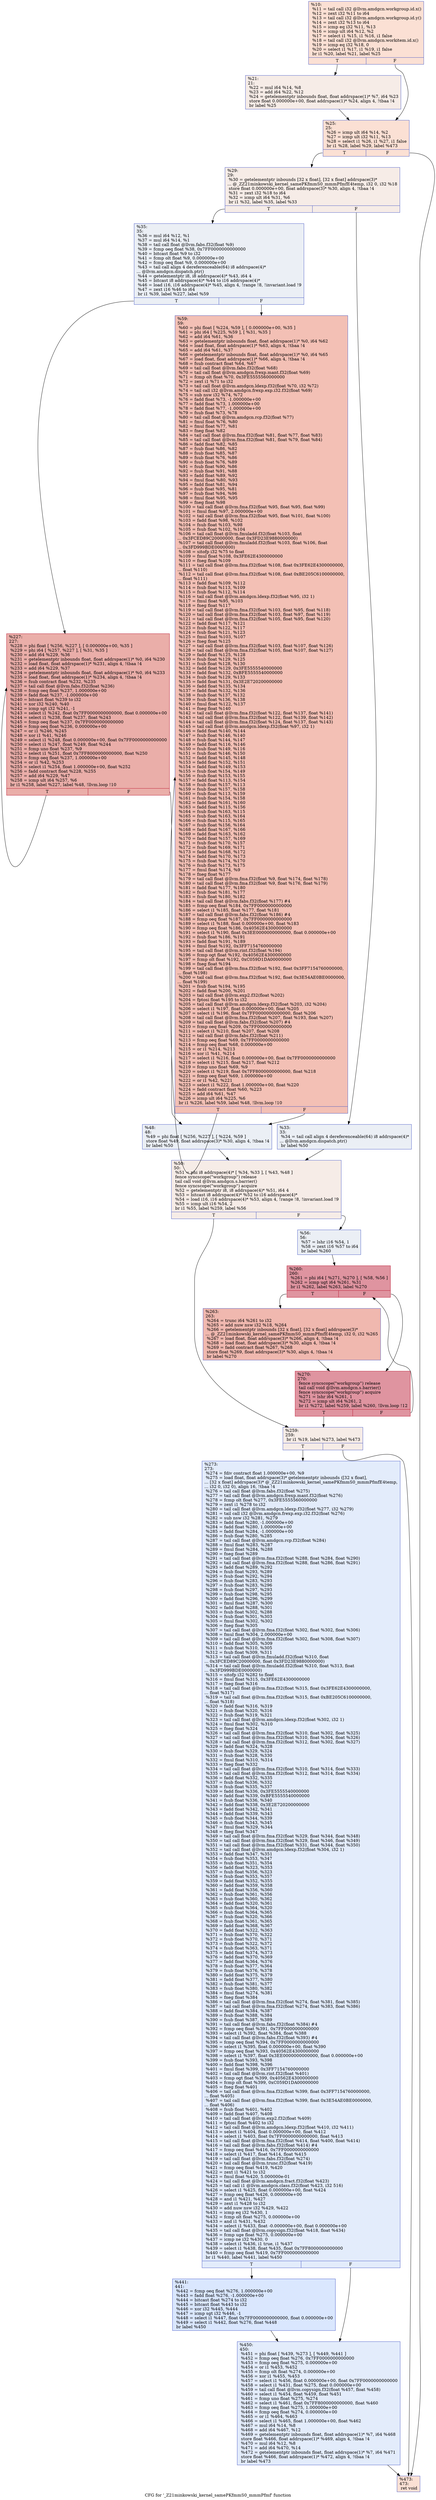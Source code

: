 digraph "CFG for '_Z21minkowski_kernel_samePKfmmS0_mmmPfmf' function" {
	label="CFG for '_Z21minkowski_kernel_samePKfmmS0_mmmPfmf' function";

	Node0x576ea40 [shape=record,color="#3d50c3ff", style=filled, fillcolor="#f7b99e70",label="{%10:\l  %11 = tail call i32 @llvm.amdgcn.workgroup.id.x()\l  %12 = zext i32 %11 to i64\l  %13 = tail call i32 @llvm.amdgcn.workgroup.id.y()\l  %14 = zext i32 %13 to i64\l  %15 = icmp eq i32 %11, %13\l  %16 = icmp ult i64 %12, %2\l  %17 = select i1 %15, i1 %16, i1 false\l  %18 = tail call i32 @llvm.amdgcn.workitem.id.x()\l  %19 = icmp eq i32 %18, 0\l  %20 = select i1 %17, i1 %19, i1 false\l  br i1 %20, label %21, label %25\l|{<s0>T|<s1>F}}"];
	Node0x576ea40:s0 -> Node0x5770240;
	Node0x576ea40:s1 -> Node0x57702d0;
	Node0x5770240 [shape=record,color="#3d50c3ff", style=filled, fillcolor="#ead5c970",label="{%21:\l21:                                               \l  %22 = mul i64 %14, %8\l  %23 = add i64 %22, %12\l  %24 = getelementptr inbounds float, float addrspace(1)* %7, i64 %23\l  store float 0.000000e+00, float addrspace(1)* %24, align 4, !tbaa !4\l  br label %25\l}"];
	Node0x5770240 -> Node0x57702d0;
	Node0x57702d0 [shape=record,color="#3d50c3ff", style=filled, fillcolor="#f7b99e70",label="{%25:\l25:                                               \l  %26 = icmp ult i64 %14, %2\l  %27 = icmp ult i32 %11, %13\l  %28 = select i1 %26, i1 %27, i1 false\l  br i1 %28, label %29, label %473\l|{<s0>T|<s1>F}}"];
	Node0x57702d0:s0 -> Node0x5771e60;
	Node0x57702d0:s1 -> Node0x5771eb0;
	Node0x5771e60 [shape=record,color="#3d50c3ff", style=filled, fillcolor="#ead5c970",label="{%29:\l29:                                               \l  %30 = getelementptr inbounds [32 x float], [32 x float] addrspace(3)*\l... @_ZZ21minkowski_kernel_samePKfmmS0_mmmPfmfE4temp, i32 0, i32 %18\l  store float 0.000000e+00, float addrspace(3)* %30, align 4, !tbaa !4\l  %31 = zext i32 %18 to i64\l  %32 = icmp ult i64 %31, %6\l  br i1 %32, label %35, label %33\l|{<s0>T|<s1>F}}"];
	Node0x5771e60:s0 -> Node0x5772040;
	Node0x5771e60:s1 -> Node0x576f730;
	Node0x576f730 [shape=record,color="#3d50c3ff", style=filled, fillcolor="#d1dae970",label="{%33:\l33:                                               \l  %34 = tail call align 4 dereferenceable(64) i8 addrspace(4)*\l... @llvm.amdgcn.dispatch.ptr()\l  br label %50\l}"];
	Node0x576f730 -> Node0x5772d20;
	Node0x5772040 [shape=record,color="#3d50c3ff", style=filled, fillcolor="#d1dae970",label="{%35:\l35:                                               \l  %36 = mul i64 %12, %1\l  %37 = mul i64 %14, %1\l  %38 = tail call float @llvm.fabs.f32(float %9)\l  %39 = fcmp oeq float %38, 0x7FF0000000000000\l  %40 = bitcast float %9 to i32\l  %41 = fcmp olt float %9, 0.000000e+00\l  %42 = fcmp oeq float %9, 0.000000e+00\l  %43 = tail call align 4 dereferenceable(64) i8 addrspace(4)*\l... @llvm.amdgcn.dispatch.ptr()\l  %44 = getelementptr i8, i8 addrspace(4)* %43, i64 4\l  %45 = bitcast i8 addrspace(4)* %44 to i16 addrspace(4)*\l  %46 = load i16, i16 addrspace(4)* %45, align 4, !range !8, !invariant.load !9\l  %47 = zext i16 %46 to i64\l  br i1 %39, label %227, label %59\l|{<s0>T|<s1>F}}"];
	Node0x5772040:s0 -> Node0x5773940;
	Node0x5772040:s1 -> Node0x57739d0;
	Node0x5773b10 [shape=record,color="#3d50c3ff", style=filled, fillcolor="#d1dae970",label="{%48:\l48:                                               \l  %49 = phi float [ %256, %227 ], [ %224, %59 ]\l  store float %49, float addrspace(3)* %30, align 4, !tbaa !4\l  br label %50\l}"];
	Node0x5773b10 -> Node0x5772d20;
	Node0x5772d20 [shape=record,color="#3d50c3ff", style=filled, fillcolor="#ead5c970",label="{%50:\l50:                                               \l  %51 = phi i8 addrspace(4)* [ %34, %33 ], [ %43, %48 ]\l  fence syncscope(\"workgroup\") release\l  tail call void @llvm.amdgcn.s.barrier()\l  fence syncscope(\"workgroup\") acquire\l  %52 = getelementptr i8, i8 addrspace(4)* %51, i64 4\l  %53 = bitcast i8 addrspace(4)* %52 to i16 addrspace(4)*\l  %54 = load i16, i16 addrspace(4)* %53, align 4, !range !8, !invariant.load !9\l  %55 = icmp ult i16 %54, 2\l  br i1 %55, label %259, label %56\l|{<s0>T|<s1>F}}"];
	Node0x5772d20:s0 -> Node0x5774fd0;
	Node0x5772d20:s1 -> Node0x5775060;
	Node0x5775060 [shape=record,color="#3d50c3ff", style=filled, fillcolor="#d1dae970",label="{%56:\l56:                                               \l  %57 = lshr i16 %54, 1\l  %58 = zext i16 %57 to i64\l  br label %260\l}"];
	Node0x5775060 -> Node0x57752d0;
	Node0x57739d0 [shape=record,color="#3d50c3ff", style=filled, fillcolor="#e5705870",label="{%59:\l59:                                               \l  %60 = phi float [ %224, %59 ], [ 0.000000e+00, %35 ]\l  %61 = phi i64 [ %225, %59 ], [ %31, %35 ]\l  %62 = add i64 %61, %36\l  %63 = getelementptr inbounds float, float addrspace(1)* %0, i64 %62\l  %64 = load float, float addrspace(1)* %63, align 4, !tbaa !4\l  %65 = add i64 %61, %37\l  %66 = getelementptr inbounds float, float addrspace(1)* %0, i64 %65\l  %67 = load float, float addrspace(1)* %66, align 4, !tbaa !4\l  %68 = fsub contract float %64, %67\l  %69 = tail call float @llvm.fabs.f32(float %68)\l  %70 = tail call float @llvm.amdgcn.frexp.mant.f32(float %69)\l  %71 = fcmp olt float %70, 0x3FE5555560000000\l  %72 = zext i1 %71 to i32\l  %73 = tail call float @llvm.amdgcn.ldexp.f32(float %70, i32 %72)\l  %74 = tail call i32 @llvm.amdgcn.frexp.exp.i32.f32(float %69)\l  %75 = sub nsw i32 %74, %72\l  %76 = fadd float %73, -1.000000e+00\l  %77 = fadd float %73, 1.000000e+00\l  %78 = fadd float %77, -1.000000e+00\l  %79 = fsub float %73, %78\l  %80 = tail call float @llvm.amdgcn.rcp.f32(float %77)\l  %81 = fmul float %76, %80\l  %82 = fmul float %77, %81\l  %83 = fneg float %82\l  %84 = tail call float @llvm.fma.f32(float %81, float %77, float %83)\l  %85 = tail call float @llvm.fma.f32(float %81, float %79, float %84)\l  %86 = fadd float %82, %85\l  %87 = fsub float %86, %82\l  %88 = fsub float %85, %87\l  %89 = fsub float %76, %86\l  %90 = fsub float %76, %89\l  %91 = fsub float %90, %86\l  %92 = fsub float %91, %88\l  %93 = fadd float %89, %92\l  %94 = fmul float %80, %93\l  %95 = fadd float %81, %94\l  %96 = fsub float %95, %81\l  %97 = fsub float %94, %96\l  %98 = fmul float %95, %95\l  %99 = fneg float %98\l  %100 = tail call float @llvm.fma.f32(float %95, float %95, float %99)\l  %101 = fmul float %97, 2.000000e+00\l  %102 = tail call float @llvm.fma.f32(float %95, float %101, float %100)\l  %103 = fadd float %98, %102\l  %104 = fsub float %103, %98\l  %105 = fsub float %102, %104\l  %106 = tail call float @llvm.fmuladd.f32(float %103, float\l... 0x3FCED89C20000000, float 0x3FD23E9880000000)\l  %107 = tail call float @llvm.fmuladd.f32(float %103, float %106, float\l... 0x3FD999BDE0000000)\l  %108 = sitofp i32 %75 to float\l  %109 = fmul float %108, 0x3FE62E4300000000\l  %110 = fneg float %109\l  %111 = tail call float @llvm.fma.f32(float %108, float 0x3FE62E4300000000,\l... float %110)\l  %112 = tail call float @llvm.fma.f32(float %108, float 0xBE205C6100000000,\l... float %111)\l  %113 = fadd float %109, %112\l  %114 = fsub float %113, %109\l  %115 = fsub float %112, %114\l  %116 = tail call float @llvm.amdgcn.ldexp.f32(float %95, i32 1)\l  %117 = fmul float %95, %103\l  %118 = fneg float %117\l  %119 = tail call float @llvm.fma.f32(float %103, float %95, float %118)\l  %120 = tail call float @llvm.fma.f32(float %103, float %97, float %119)\l  %121 = tail call float @llvm.fma.f32(float %105, float %95, float %120)\l  %122 = fadd float %117, %121\l  %123 = fsub float %122, %117\l  %124 = fsub float %121, %123\l  %125 = fmul float %103, %107\l  %126 = fneg float %125\l  %127 = tail call float @llvm.fma.f32(float %103, float %107, float %126)\l  %128 = tail call float @llvm.fma.f32(float %105, float %107, float %127)\l  %129 = fadd float %125, %128\l  %130 = fsub float %129, %125\l  %131 = fsub float %128, %130\l  %132 = fadd float %129, 0x3FE5555540000000\l  %133 = fadd float %132, 0xBFE5555540000000\l  %134 = fsub float %129, %133\l  %135 = fadd float %131, 0x3E2E720200000000\l  %136 = fadd float %135, %134\l  %137 = fadd float %132, %136\l  %138 = fsub float %137, %132\l  %139 = fsub float %136, %138\l  %140 = fmul float %122, %137\l  %141 = fneg float %140\l  %142 = tail call float @llvm.fma.f32(float %122, float %137, float %141)\l  %143 = tail call float @llvm.fma.f32(float %122, float %139, float %142)\l  %144 = tail call float @llvm.fma.f32(float %124, float %137, float %143)\l  %145 = tail call float @llvm.amdgcn.ldexp.f32(float %97, i32 1)\l  %146 = fadd float %140, %144\l  %147 = fsub float %146, %140\l  %148 = fsub float %144, %147\l  %149 = fadd float %116, %146\l  %150 = fsub float %149, %116\l  %151 = fsub float %146, %150\l  %152 = fadd float %145, %148\l  %153 = fadd float %152, %151\l  %154 = fadd float %149, %153\l  %155 = fsub float %154, %149\l  %156 = fsub float %153, %155\l  %157 = fadd float %113, %154\l  %158 = fsub float %157, %113\l  %159 = fsub float %157, %158\l  %160 = fsub float %113, %159\l  %161 = fsub float %154, %158\l  %162 = fadd float %161, %160\l  %163 = fadd float %115, %156\l  %164 = fsub float %163, %115\l  %165 = fsub float %163, %164\l  %166 = fsub float %115, %165\l  %167 = fsub float %156, %164\l  %168 = fadd float %167, %166\l  %169 = fadd float %163, %162\l  %170 = fadd float %157, %169\l  %171 = fsub float %170, %157\l  %172 = fsub float %169, %171\l  %173 = fadd float %168, %172\l  %174 = fadd float %170, %173\l  %175 = fsub float %174, %170\l  %176 = fsub float %173, %175\l  %177 = fmul float %174, %9\l  %178 = fneg float %177\l  %179 = tail call float @llvm.fma.f32(float %9, float %174, float %178)\l  %180 = tail call float @llvm.fma.f32(float %9, float %176, float %179)\l  %181 = fadd float %177, %180\l  %182 = fsub float %181, %177\l  %183 = fsub float %180, %182\l  %184 = tail call float @llvm.fabs.f32(float %177) #4\l  %185 = fcmp oeq float %184, 0x7FF0000000000000\l  %186 = select i1 %185, float %177, float %181\l  %187 = tail call float @llvm.fabs.f32(float %186) #4\l  %188 = fcmp oeq float %187, 0x7FF0000000000000\l  %189 = select i1 %188, float 0.000000e+00, float %183\l  %190 = fcmp oeq float %186, 0x40562E4300000000\l  %191 = select i1 %190, float 0x3EE0000000000000, float 0.000000e+00\l  %192 = fsub float %186, %191\l  %193 = fadd float %191, %189\l  %194 = fmul float %192, 0x3FF7154760000000\l  %195 = tail call float @llvm.rint.f32(float %194)\l  %196 = fcmp ogt float %192, 0x40562E4300000000\l  %197 = fcmp olt float %192, 0xC059D1DA00000000\l  %198 = fneg float %194\l  %199 = tail call float @llvm.fma.f32(float %192, float 0x3FF7154760000000,\l... float %198)\l  %200 = tail call float @llvm.fma.f32(float %192, float 0x3E54AE0BE0000000,\l... float %199)\l  %201 = fsub float %194, %195\l  %202 = fadd float %200, %201\l  %203 = tail call float @llvm.exp2.f32(float %202)\l  %204 = fptosi float %195 to i32\l  %205 = tail call float @llvm.amdgcn.ldexp.f32(float %203, i32 %204)\l  %206 = select i1 %197, float 0.000000e+00, float %205\l  %207 = select i1 %196, float 0x7FF0000000000000, float %206\l  %208 = tail call float @llvm.fma.f32(float %207, float %193, float %207)\l  %209 = tail call float @llvm.fabs.f32(float %207) #4\l  %210 = fcmp oeq float %209, 0x7FF0000000000000\l  %211 = select i1 %210, float %207, float %208\l  %212 = tail call float @llvm.fabs.f32(float %211)\l  %213 = fcmp oeq float %69, 0x7FF0000000000000\l  %214 = fcmp oeq float %68, 0.000000e+00\l  %215 = or i1 %214, %213\l  %216 = xor i1 %41, %214\l  %217 = select i1 %216, float 0.000000e+00, float 0x7FF0000000000000\l  %218 = select i1 %215, float %217, float %212\l  %219 = fcmp uno float %69, %9\l  %220 = select i1 %219, float 0x7FF8000000000000, float %218\l  %221 = fcmp oeq float %69, 1.000000e+00\l  %222 = or i1 %42, %221\l  %223 = select i1 %222, float 1.000000e+00, float %220\l  %224 = fadd contract float %60, %223\l  %225 = add i64 %61, %47\l  %226 = icmp ult i64 %225, %6\l  br i1 %226, label %59, label %48, !llvm.loop !10\l|{<s0>T|<s1>F}}"];
	Node0x57739d0:s0 -> Node0x57739d0;
	Node0x57739d0:s1 -> Node0x5773b10;
	Node0x5773940 [shape=record,color="#b70d28ff", style=filled, fillcolor="#d0473d70",label="{%227:\l227:                                              \l  %228 = phi float [ %256, %227 ], [ 0.000000e+00, %35 ]\l  %229 = phi i64 [ %257, %227 ], [ %31, %35 ]\l  %230 = add i64 %229, %36\l  %231 = getelementptr inbounds float, float addrspace(1)* %0, i64 %230\l  %232 = load float, float addrspace(1)* %231, align 4, !tbaa !4\l  %233 = add i64 %229, %37\l  %234 = getelementptr inbounds float, float addrspace(1)* %0, i64 %233\l  %235 = load float, float addrspace(1)* %234, align 4, !tbaa !4\l  %236 = fsub contract float %232, %235\l  %237 = tail call float @llvm.fabs.f32(float %236)\l  %238 = fcmp oeq float %237, 1.000000e+00\l  %239 = fadd float %237, -1.000000e+00\l  %240 = bitcast float %239 to i32\l  %241 = xor i32 %240, %40\l  %242 = icmp sgt i32 %241, -1\l  %243 = select i1 %242, float 0x7FF0000000000000, float 0.000000e+00\l  %244 = select i1 %238, float %237, float %243\l  %245 = fcmp oeq float %237, 0x7FF0000000000000\l  %246 = fcmp oeq float %236, 0.000000e+00\l  %247 = or i1 %246, %245\l  %248 = xor i1 %41, %246\l  %249 = select i1 %248, float 0.000000e+00, float 0x7FF0000000000000\l  %250 = select i1 %247, float %249, float %244\l  %251 = fcmp uno float %237, %9\l  %252 = select i1 %251, float 0x7FF8000000000000, float %250\l  %253 = fcmp oeq float %237, 1.000000e+00\l  %254 = or i1 %42, %253\l  %255 = select i1 %254, float 1.000000e+00, float %252\l  %256 = fadd contract float %228, %255\l  %257 = add i64 %229, %47\l  %258 = icmp ult i64 %257, %6\l  br i1 %258, label %227, label %48, !llvm.loop !10\l|{<s0>T|<s1>F}}"];
	Node0x5773940:s0 -> Node0x5773940;
	Node0x5773940:s1 -> Node0x5773b10;
	Node0x5774fd0 [shape=record,color="#3d50c3ff", style=filled, fillcolor="#ead5c970",label="{%259:\l259:                                              \l  br i1 %19, label %273, label %473\l|{<s0>T|<s1>F}}"];
	Node0x5774fd0:s0 -> Node0x577fc80;
	Node0x5774fd0:s1 -> Node0x5771eb0;
	Node0x57752d0 [shape=record,color="#b70d28ff", style=filled, fillcolor="#b70d2870",label="{%260:\l260:                                              \l  %261 = phi i64 [ %271, %270 ], [ %58, %56 ]\l  %262 = icmp ugt i64 %261, %31\l  br i1 %262, label %263, label %270\l|{<s0>T|<s1>F}}"];
	Node0x57752d0:s0 -> Node0x577ff10;
	Node0x57752d0:s1 -> Node0x577fd80;
	Node0x577ff10 [shape=record,color="#3d50c3ff", style=filled, fillcolor="#dc5d4a70",label="{%263:\l263:                                              \l  %264 = trunc i64 %261 to i32\l  %265 = add nuw nsw i32 %18, %264\l  %266 = getelementptr inbounds [32 x float], [32 x float] addrspace(3)*\l... @_ZZ21minkowski_kernel_samePKfmmS0_mmmPfmfE4temp, i32 0, i32 %265\l  %267 = load float, float addrspace(3)* %266, align 4, !tbaa !4\l  %268 = load float, float addrspace(3)* %30, align 4, !tbaa !4\l  %269 = fadd contract float %267, %268\l  store float %269, float addrspace(3)* %30, align 4, !tbaa !4\l  br label %270\l}"];
	Node0x577ff10 -> Node0x577fd80;
	Node0x577fd80 [shape=record,color="#b70d28ff", style=filled, fillcolor="#b70d2870",label="{%270:\l270:                                              \l  fence syncscope(\"workgroup\") release\l  tail call void @llvm.amdgcn.s.barrier()\l  fence syncscope(\"workgroup\") acquire\l  %271 = lshr i64 %261, 1\l  %272 = icmp ult i64 %261, 2\l  br i1 %272, label %259, label %260, !llvm.loop !12\l|{<s0>T|<s1>F}}"];
	Node0x577fd80:s0 -> Node0x5774fd0;
	Node0x577fd80:s1 -> Node0x57752d0;
	Node0x577fc80 [shape=record,color="#3d50c3ff", style=filled, fillcolor="#bfd3f670",label="{%273:\l273:                                              \l  %274 = fdiv contract float 1.000000e+00, %9\l  %275 = load float, float addrspace(3)* getelementptr inbounds ([32 x float],\l... [32 x float] addrspace(3)* @_ZZ21minkowski_kernel_samePKfmmS0_mmmPfmfE4temp,\l... i32 0, i32 0), align 16, !tbaa !4\l  %276 = tail call float @llvm.fabs.f32(float %275)\l  %277 = tail call float @llvm.amdgcn.frexp.mant.f32(float %276)\l  %278 = fcmp olt float %277, 0x3FE5555560000000\l  %279 = zext i1 %278 to i32\l  %280 = tail call float @llvm.amdgcn.ldexp.f32(float %277, i32 %279)\l  %281 = tail call i32 @llvm.amdgcn.frexp.exp.i32.f32(float %276)\l  %282 = sub nsw i32 %281, %279\l  %283 = fadd float %280, -1.000000e+00\l  %284 = fadd float %280, 1.000000e+00\l  %285 = fadd float %284, -1.000000e+00\l  %286 = fsub float %280, %285\l  %287 = tail call float @llvm.amdgcn.rcp.f32(float %284)\l  %288 = fmul float %283, %287\l  %289 = fmul float %284, %288\l  %290 = fneg float %289\l  %291 = tail call float @llvm.fma.f32(float %288, float %284, float %290)\l  %292 = tail call float @llvm.fma.f32(float %288, float %286, float %291)\l  %293 = fadd float %289, %292\l  %294 = fsub float %293, %289\l  %295 = fsub float %292, %294\l  %296 = fsub float %283, %293\l  %297 = fsub float %283, %296\l  %298 = fsub float %297, %293\l  %299 = fsub float %298, %295\l  %300 = fadd float %296, %299\l  %301 = fmul float %287, %300\l  %302 = fadd float %288, %301\l  %303 = fsub float %302, %288\l  %304 = fsub float %301, %303\l  %305 = fmul float %302, %302\l  %306 = fneg float %305\l  %307 = tail call float @llvm.fma.f32(float %302, float %302, float %306)\l  %308 = fmul float %304, 2.000000e+00\l  %309 = tail call float @llvm.fma.f32(float %302, float %308, float %307)\l  %310 = fadd float %305, %309\l  %311 = fsub float %310, %305\l  %312 = fsub float %309, %311\l  %313 = tail call float @llvm.fmuladd.f32(float %310, float\l... 0x3FCED89C20000000, float 0x3FD23E9880000000)\l  %314 = tail call float @llvm.fmuladd.f32(float %310, float %313, float\l... 0x3FD999BDE0000000)\l  %315 = sitofp i32 %282 to float\l  %316 = fmul float %315, 0x3FE62E4300000000\l  %317 = fneg float %316\l  %318 = tail call float @llvm.fma.f32(float %315, float 0x3FE62E4300000000,\l... float %317)\l  %319 = tail call float @llvm.fma.f32(float %315, float 0xBE205C6100000000,\l... float %318)\l  %320 = fadd float %316, %319\l  %321 = fsub float %320, %316\l  %322 = fsub float %319, %321\l  %323 = tail call float @llvm.amdgcn.ldexp.f32(float %302, i32 1)\l  %324 = fmul float %302, %310\l  %325 = fneg float %324\l  %326 = tail call float @llvm.fma.f32(float %310, float %302, float %325)\l  %327 = tail call float @llvm.fma.f32(float %310, float %304, float %326)\l  %328 = tail call float @llvm.fma.f32(float %312, float %302, float %327)\l  %329 = fadd float %324, %328\l  %330 = fsub float %329, %324\l  %331 = fsub float %328, %330\l  %332 = fmul float %310, %314\l  %333 = fneg float %332\l  %334 = tail call float @llvm.fma.f32(float %310, float %314, float %333)\l  %335 = tail call float @llvm.fma.f32(float %312, float %314, float %334)\l  %336 = fadd float %332, %335\l  %337 = fsub float %336, %332\l  %338 = fsub float %335, %337\l  %339 = fadd float %336, 0x3FE5555540000000\l  %340 = fadd float %339, 0xBFE5555540000000\l  %341 = fsub float %336, %340\l  %342 = fadd float %338, 0x3E2E720200000000\l  %343 = fadd float %342, %341\l  %344 = fadd float %339, %343\l  %345 = fsub float %344, %339\l  %346 = fsub float %343, %345\l  %347 = fmul float %329, %344\l  %348 = fneg float %347\l  %349 = tail call float @llvm.fma.f32(float %329, float %344, float %348)\l  %350 = tail call float @llvm.fma.f32(float %329, float %346, float %349)\l  %351 = tail call float @llvm.fma.f32(float %331, float %344, float %350)\l  %352 = tail call float @llvm.amdgcn.ldexp.f32(float %304, i32 1)\l  %353 = fadd float %347, %351\l  %354 = fsub float %353, %347\l  %355 = fsub float %351, %354\l  %356 = fadd float %323, %353\l  %357 = fsub float %356, %323\l  %358 = fsub float %353, %357\l  %359 = fadd float %352, %355\l  %360 = fadd float %359, %358\l  %361 = fadd float %356, %360\l  %362 = fsub float %361, %356\l  %363 = fsub float %360, %362\l  %364 = fadd float %320, %361\l  %365 = fsub float %364, %320\l  %366 = fsub float %364, %365\l  %367 = fsub float %320, %366\l  %368 = fsub float %361, %365\l  %369 = fadd float %368, %367\l  %370 = fadd float %322, %363\l  %371 = fsub float %370, %322\l  %372 = fsub float %370, %371\l  %373 = fsub float %322, %372\l  %374 = fsub float %363, %371\l  %375 = fadd float %374, %373\l  %376 = fadd float %370, %369\l  %377 = fadd float %364, %376\l  %378 = fsub float %377, %364\l  %379 = fsub float %376, %378\l  %380 = fadd float %375, %379\l  %381 = fadd float %377, %380\l  %382 = fsub float %381, %377\l  %383 = fsub float %380, %382\l  %384 = fmul float %274, %381\l  %385 = fneg float %384\l  %386 = tail call float @llvm.fma.f32(float %274, float %381, float %385)\l  %387 = tail call float @llvm.fma.f32(float %274, float %383, float %386)\l  %388 = fadd float %384, %387\l  %389 = fsub float %388, %384\l  %390 = fsub float %387, %389\l  %391 = tail call float @llvm.fabs.f32(float %384) #4\l  %392 = fcmp oeq float %391, 0x7FF0000000000000\l  %393 = select i1 %392, float %384, float %388\l  %394 = tail call float @llvm.fabs.f32(float %393) #4\l  %395 = fcmp oeq float %394, 0x7FF0000000000000\l  %396 = select i1 %395, float 0.000000e+00, float %390\l  %397 = fcmp oeq float %393, 0x40562E4300000000\l  %398 = select i1 %397, float 0x3EE0000000000000, float 0.000000e+00\l  %399 = fsub float %393, %398\l  %400 = fadd float %398, %396\l  %401 = fmul float %399, 0x3FF7154760000000\l  %402 = tail call float @llvm.rint.f32(float %401)\l  %403 = fcmp ogt float %399, 0x40562E4300000000\l  %404 = fcmp olt float %399, 0xC059D1DA00000000\l  %405 = fneg float %401\l  %406 = tail call float @llvm.fma.f32(float %399, float 0x3FF7154760000000,\l... float %405)\l  %407 = tail call float @llvm.fma.f32(float %399, float 0x3E54AE0BE0000000,\l... float %406)\l  %408 = fsub float %401, %402\l  %409 = fadd float %407, %408\l  %410 = tail call float @llvm.exp2.f32(float %409)\l  %411 = fptosi float %402 to i32\l  %412 = tail call float @llvm.amdgcn.ldexp.f32(float %410, i32 %411)\l  %413 = select i1 %404, float 0.000000e+00, float %412\l  %414 = select i1 %403, float 0x7FF0000000000000, float %413\l  %415 = tail call float @llvm.fma.f32(float %414, float %400, float %414)\l  %416 = tail call float @llvm.fabs.f32(float %414) #4\l  %417 = fcmp oeq float %416, 0x7FF0000000000000\l  %418 = select i1 %417, float %414, float %415\l  %419 = tail call float @llvm.fabs.f32(float %274)\l  %420 = tail call float @llvm.trunc.f32(float %419)\l  %421 = fcmp oeq float %419, %420\l  %422 = zext i1 %421 to i32\l  %423 = fmul float %420, 5.000000e-01\l  %424 = tail call float @llvm.amdgcn.fract.f32(float %423)\l  %425 = tail call i1 @llvm.amdgcn.class.f32(float %423, i32 516)\l  %426 = select i1 %425, float 0.000000e+00, float %424\l  %427 = fcmp oeq float %426, 0.000000e+00\l  %428 = and i1 %421, %427\l  %429 = zext i1 %428 to i32\l  %430 = add nuw nsw i32 %429, %422\l  %431 = icmp eq i32 %430, 1\l  %432 = fcmp olt float %275, 0.000000e+00\l  %433 = and i1 %431, %432\l  %434 = select i1 %433, float -0.000000e+00, float 0.000000e+00\l  %435 = tail call float @llvm.copysign.f32(float %418, float %434)\l  %436 = fcmp uge float %275, 0.000000e+00\l  %437 = icmp ne i32 %430, 0\l  %438 = select i1 %436, i1 true, i1 %437\l  %439 = select i1 %438, float %435, float 0x7FF8000000000000\l  %440 = fcmp oeq float %419, 0x7FF0000000000000\l  br i1 %440, label %441, label %450\l|{<s0>T|<s1>F}}"];
	Node0x577fc80:s0 -> Node0x57882a0;
	Node0x577fc80:s1 -> Node0x5788330;
	Node0x57882a0 [shape=record,color="#3d50c3ff", style=filled, fillcolor="#abc8fd70",label="{%441:\l441:                                              \l  %442 = fcmp oeq float %276, 1.000000e+00\l  %443 = fadd float %276, -1.000000e+00\l  %444 = bitcast float %274 to i32\l  %445 = bitcast float %443 to i32\l  %446 = xor i32 %445, %444\l  %447 = icmp sgt i32 %446, -1\l  %448 = select i1 %447, float 0x7FF0000000000000, float 0.000000e+00\l  %449 = select i1 %442, float %276, float %448\l  br label %450\l}"];
	Node0x57882a0 -> Node0x5788330;
	Node0x5788330 [shape=record,color="#3d50c3ff", style=filled, fillcolor="#bfd3f670",label="{%450:\l450:                                              \l  %451 = phi float [ %439, %273 ], [ %449, %441 ]\l  %452 = fcmp oeq float %276, 0x7FF0000000000000\l  %453 = fcmp oeq float %275, 0.000000e+00\l  %454 = or i1 %453, %452\l  %455 = fcmp olt float %274, 0.000000e+00\l  %456 = xor i1 %455, %453\l  %457 = select i1 %456, float 0.000000e+00, float 0x7FF0000000000000\l  %458 = select i1 %431, float %275, float 0.000000e+00\l  %459 = tail call float @llvm.copysign.f32(float %457, float %458)\l  %460 = select i1 %454, float %459, float %451\l  %461 = fcmp uno float %275, %274\l  %462 = select i1 %461, float 0x7FF8000000000000, float %460\l  %463 = fcmp oeq float %275, 1.000000e+00\l  %464 = fcmp oeq float %274, 0.000000e+00\l  %465 = or i1 %464, %463\l  %466 = select i1 %465, float 1.000000e+00, float %462\l  %467 = mul i64 %14, %8\l  %468 = add i64 %467, %12\l  %469 = getelementptr inbounds float, float addrspace(1)* %7, i64 %468\l  store float %466, float addrspace(1)* %469, align 4, !tbaa !4\l  %470 = mul i64 %12, %8\l  %471 = add i64 %470, %14\l  %472 = getelementptr inbounds float, float addrspace(1)* %7, i64 %471\l  store float %466, float addrspace(1)* %472, align 4, !tbaa !4\l  br label %473\l}"];
	Node0x5788330 -> Node0x5771eb0;
	Node0x5771eb0 [shape=record,color="#3d50c3ff", style=filled, fillcolor="#f7b99e70",label="{%473:\l473:                                              \l  ret void\l}"];
}
